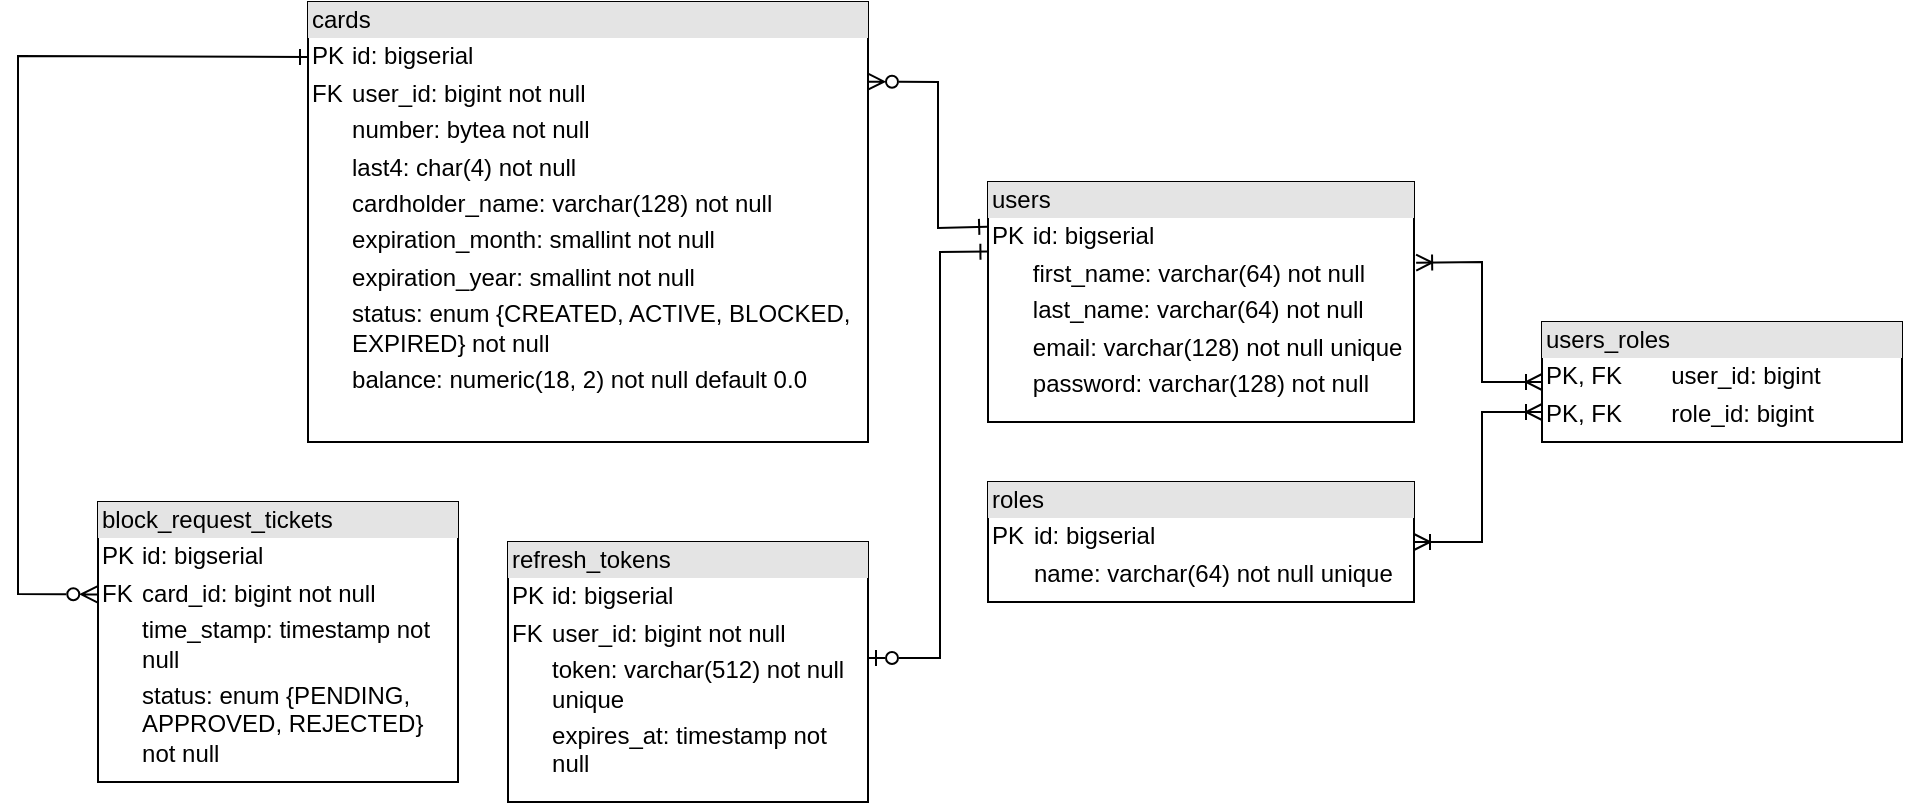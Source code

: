 <mxfile version="28.2.5">
  <diagram name="Страница — 1" id="SXoC0z6oiC8eo1iiEOM2">
    <mxGraphModel dx="2053" dy="662" grid="1" gridSize="10" guides="1" tooltips="1" connect="1" arrows="1" fold="1" page="1" pageScale="1" pageWidth="827" pageHeight="1169" math="0" shadow="0">
      <root>
        <mxCell id="0" />
        <mxCell id="1" parent="0" />
        <mxCell id="taiaCCv4Tr7rA3Act_Ue-1" value="&lt;div style=&quot;box-sizing: border-box; width: 100%; background: rgb(228, 228, 228); padding: 2px;&quot;&gt;users&lt;/div&gt;&lt;table style=&quot;width:100%;font-size:1em;&quot; cellpadding=&quot;2&quot; cellspacing=&quot;0&quot;&gt;&lt;tbody&gt;&lt;tr&gt;&lt;td&gt;PK&lt;/td&gt;&lt;td&gt;id: bigserial&lt;/td&gt;&lt;/tr&gt;&lt;tr&gt;&lt;td&gt;&lt;br&gt;&lt;/td&gt;&lt;td&gt;first_name: varchar(64) not null&lt;/td&gt;&lt;/tr&gt;&lt;tr&gt;&lt;td&gt;&lt;br&gt;&lt;/td&gt;&lt;td&gt;last_name: varchar(64) not null&lt;/td&gt;&lt;/tr&gt;&lt;tr&gt;&lt;td&gt;&lt;br&gt;&lt;/td&gt;&lt;td&gt;email: varchar(128) not null unique&lt;/td&gt;&lt;/tr&gt;&lt;tr&gt;&lt;td&gt;&lt;/td&gt;&lt;td&gt;password: varchar(128) not null&lt;/td&gt;&lt;/tr&gt;&lt;/tbody&gt;&lt;/table&gt;" style="verticalAlign=top;align=left;overflow=fill;html=1;whiteSpace=wrap;" parent="1" vertex="1">
          <mxGeometry x="355" y="110" width="213" height="120" as="geometry" />
        </mxCell>
        <mxCell id="taiaCCv4Tr7rA3Act_Ue-2" value="&lt;div style=&quot;box-sizing: border-box; width: 100%; background: rgb(228, 228, 228); padding: 2px;&quot;&gt;roles&lt;/div&gt;&lt;table style=&quot;width:100%;font-size:1em;&quot; cellpadding=&quot;2&quot; cellspacing=&quot;0&quot;&gt;&lt;tbody&gt;&lt;tr&gt;&lt;td&gt;PK&lt;/td&gt;&lt;td&gt;id: bigserial&lt;/td&gt;&lt;/tr&gt;&lt;tr&gt;&lt;td&gt;&lt;br&gt;&lt;/td&gt;&lt;td&gt;name: varchar(64) not null unique&lt;/td&gt;&lt;/tr&gt;&lt;tr&gt;&lt;td&gt;&lt;br&gt;&lt;/td&gt;&lt;td&gt;&lt;br&gt;&lt;/td&gt;&lt;/tr&gt;&lt;/tbody&gt;&lt;/table&gt;" style="verticalAlign=top;align=left;overflow=fill;html=1;whiteSpace=wrap;" parent="1" vertex="1">
          <mxGeometry x="355" y="260" width="213" height="60" as="geometry" />
        </mxCell>
        <mxCell id="taiaCCv4Tr7rA3Act_Ue-3" value="&lt;div style=&quot;box-sizing: border-box; width: 100%; background: rgb(228, 228, 228); padding: 2px;&quot;&gt;users_roles&lt;/div&gt;&lt;table style=&quot;width:100%;font-size:1em;&quot; cellpadding=&quot;2&quot; cellspacing=&quot;0&quot;&gt;&lt;tbody&gt;&lt;tr&gt;&lt;td&gt;PK, FK&lt;/td&gt;&lt;td&gt;user_id: bigint&lt;/td&gt;&lt;/tr&gt;&lt;tr&gt;&lt;td&gt;PK, FK&lt;/td&gt;&lt;td&gt;role_id: bigint&lt;/td&gt;&lt;/tr&gt;&lt;tr&gt;&lt;td&gt;&lt;/td&gt;&lt;td&gt;&lt;br&gt;&lt;/td&gt;&lt;/tr&gt;&lt;/tbody&gt;&lt;/table&gt;" style="verticalAlign=top;align=left;overflow=fill;html=1;whiteSpace=wrap;" parent="1" vertex="1">
          <mxGeometry x="632" y="180" width="180" height="60" as="geometry" />
        </mxCell>
        <mxCell id="taiaCCv4Tr7rA3Act_Ue-4" value="" style="endArrow=ERoneToMany;html=1;rounded=0;entryX=0;entryY=0.5;entryDx=0;entryDy=0;exitX=1.005;exitY=0.336;exitDx=0;exitDy=0;exitPerimeter=0;startArrow=ERoneToMany;startFill=0;endFill=0;" parent="1" source="taiaCCv4Tr7rA3Act_Ue-1" target="taiaCCv4Tr7rA3Act_Ue-3" edge="1">
          <mxGeometry width="50" height="50" relative="1" as="geometry">
            <mxPoint x="572" y="200" as="sourcePoint" />
            <mxPoint x="682" y="350" as="targetPoint" />
            <Array as="points">
              <mxPoint x="602" y="150" />
              <mxPoint x="602" y="210" />
            </Array>
          </mxGeometry>
        </mxCell>
        <mxCell id="taiaCCv4Tr7rA3Act_Ue-5" value="" style="endArrow=ERoneToMany;html=1;rounded=0;startArrow=ERoneToMany;startFill=0;endFill=0;exitX=1;exitY=0.5;exitDx=0;exitDy=0;entryX=0;entryY=0.75;entryDx=0;entryDy=0;" parent="1" source="taiaCCv4Tr7rA3Act_Ue-2" target="taiaCCv4Tr7rA3Act_Ue-3" edge="1">
          <mxGeometry width="50" height="50" relative="1" as="geometry">
            <mxPoint x="580" y="255" as="sourcePoint" />
            <mxPoint x="630" y="225" as="targetPoint" />
            <Array as="points">
              <mxPoint x="602" y="290" />
              <mxPoint x="602" y="225" />
            </Array>
          </mxGeometry>
        </mxCell>
        <mxCell id="taiaCCv4Tr7rA3Act_Ue-7" value="&lt;div style=&quot;box-sizing: border-box; width: 100%; background: rgb(228, 228, 228); padding: 2px;&quot;&gt;cards&lt;/div&gt;&lt;table style=&quot;width:100%;font-size:1em;&quot; cellpadding=&quot;2&quot; cellspacing=&quot;0&quot;&gt;&lt;tbody&gt;&lt;tr&gt;&lt;td&gt;PK&lt;/td&gt;&lt;td&gt;id: bigserial&lt;/td&gt;&lt;/tr&gt;&lt;tr&gt;&lt;td&gt;FK&lt;/td&gt;&lt;td&gt;user_id: bigint not null&lt;/td&gt;&lt;/tr&gt;&lt;tr&gt;&lt;td&gt;&lt;/td&gt;&lt;td&gt;number: bytea not null&lt;/td&gt;&lt;/tr&gt;&lt;tr&gt;&lt;td&gt;&lt;br&gt;&lt;/td&gt;&lt;td&gt;last4: char(4) not null&lt;/td&gt;&lt;/tr&gt;&lt;tr&gt;&lt;td&gt;&lt;br&gt;&lt;/td&gt;&lt;td&gt;cardholder_name: varchar(128) not null&lt;/td&gt;&lt;/tr&gt;&lt;tr&gt;&lt;td&gt;&lt;br&gt;&lt;/td&gt;&lt;td&gt;expiration_month: smallint not null&lt;/td&gt;&lt;/tr&gt;&lt;tr&gt;&lt;td&gt;&lt;br&gt;&lt;/td&gt;&lt;td&gt;expiration_year: smallint not null&lt;/td&gt;&lt;/tr&gt;&lt;tr&gt;&lt;td&gt;&lt;br&gt;&lt;/td&gt;&lt;td&gt;status: enum {CREATED, ACTIVE, BLOCKED, EXPIRED} not null&lt;/td&gt;&lt;/tr&gt;&lt;tr&gt;&lt;td&gt;&lt;br&gt;&lt;/td&gt;&lt;td&gt;balance: numeric(18, 2) not null default 0.0&lt;/td&gt;&lt;/tr&gt;&lt;/tbody&gt;&lt;/table&gt;" style="verticalAlign=top;align=left;overflow=fill;html=1;whiteSpace=wrap;" parent="1" vertex="1">
          <mxGeometry x="15" y="20" width="280" height="220" as="geometry" />
        </mxCell>
        <mxCell id="taiaCCv4Tr7rA3Act_Ue-9" value="" style="endArrow=ERone;html=1;rounded=0;entryX=-0.002;entryY=0.186;entryDx=0;entryDy=0;startArrow=ERzeroToMany;startFill=0;endFill=0;entryPerimeter=0;exitX=1;exitY=0.181;exitDx=0;exitDy=0;exitPerimeter=0;" parent="1" source="taiaCCv4Tr7rA3Act_Ue-7" target="taiaCCv4Tr7rA3Act_Ue-1" edge="1">
          <mxGeometry width="50" height="50" relative="1" as="geometry">
            <mxPoint x="300" y="60" as="sourcePoint" />
            <mxPoint x="442" y="280" as="targetPoint" />
            <Array as="points">
              <mxPoint x="330" y="60" />
              <mxPoint x="330" y="133" />
            </Array>
          </mxGeometry>
        </mxCell>
        <mxCell id="LUeeC5YiwZJBVhihtZ-n-1" value="&lt;div style=&quot;box-sizing: border-box; width: 100%; background: rgb(228, 228, 228); padding: 2px;&quot;&gt;refresh_tokens&lt;/div&gt;&lt;table style=&quot;width:100%;font-size:1em;&quot; cellpadding=&quot;2&quot; cellspacing=&quot;0&quot;&gt;&lt;tbody&gt;&lt;tr&gt;&lt;td&gt;PK&lt;/td&gt;&lt;td&gt;id: bigserial&lt;/td&gt;&lt;/tr&gt;&lt;tr&gt;&lt;td&gt;FK&lt;/td&gt;&lt;td&gt;user_id: bigint not null&lt;/td&gt;&lt;/tr&gt;&lt;tr&gt;&lt;td&gt;&lt;/td&gt;&lt;td&gt;token: varchar(512) not null unique&lt;/td&gt;&lt;/tr&gt;&lt;tr&gt;&lt;td&gt;&lt;br&gt;&lt;/td&gt;&lt;td&gt;expires_at: timestamp not null&lt;/td&gt;&lt;/tr&gt;&lt;/tbody&gt;&lt;/table&gt;" style="verticalAlign=top;align=left;overflow=fill;html=1;whiteSpace=wrap;" parent="1" vertex="1">
          <mxGeometry x="115" y="290" width="180" height="130" as="geometry" />
        </mxCell>
        <mxCell id="LUeeC5YiwZJBVhihtZ-n-2" value="" style="endArrow=ERone;html=1;rounded=0;entryX=0.001;entryY=0.29;entryDx=0;entryDy=0;entryPerimeter=0;startArrow=ERzeroToOne;startFill=0;endFill=0;exitX=1;exitY=0.446;exitDx=0;exitDy=0;exitPerimeter=0;" parent="1" source="LUeeC5YiwZJBVhihtZ-n-1" target="taiaCCv4Tr7rA3Act_Ue-1" edge="1">
          <mxGeometry width="50" height="50" relative="1" as="geometry">
            <mxPoint x="300" y="293" as="sourcePoint" />
            <mxPoint x="440" y="230" as="targetPoint" />
            <Array as="points">
              <mxPoint x="331" y="348" />
              <mxPoint x="331" y="145" />
            </Array>
          </mxGeometry>
        </mxCell>
        <mxCell id="3ID1F8Q5ZKtAskaUcmvC-1" value="&lt;div style=&quot;box-sizing: border-box; width: 100%; background: rgb(228, 228, 228); padding: 2px;&quot;&gt;block_request_tickets&lt;/div&gt;&lt;table style=&quot;width:100%;font-size:1em;&quot; cellpadding=&quot;2&quot; cellspacing=&quot;0&quot;&gt;&lt;tbody&gt;&lt;tr&gt;&lt;td&gt;PK&lt;/td&gt;&lt;td&gt;id: bigserial&lt;/td&gt;&lt;/tr&gt;&lt;tr&gt;&lt;td&gt;FK&lt;/td&gt;&lt;td&gt;card_id: bigint not null&lt;/td&gt;&lt;/tr&gt;&lt;tr&gt;&lt;td&gt;&lt;/td&gt;&lt;td&gt;time_stamp: timestamp not null&lt;/td&gt;&lt;/tr&gt;&lt;tr&gt;&lt;td&gt;&lt;br&gt;&lt;/td&gt;&lt;td&gt;status: enum {PENDING, APPROVED, REJECTED} not null&lt;/td&gt;&lt;/tr&gt;&lt;/tbody&gt;&lt;/table&gt;" style="verticalAlign=top;align=left;overflow=fill;html=1;whiteSpace=wrap;" vertex="1" parent="1">
          <mxGeometry x="-90" y="270" width="180" height="140" as="geometry" />
        </mxCell>
        <mxCell id="3ID1F8Q5ZKtAskaUcmvC-2" value="" style="endArrow=ERone;html=1;rounded=0;entryX=0;entryY=0.125;entryDx=0;entryDy=0;entryPerimeter=0;exitX=-0.002;exitY=0.33;exitDx=0;exitDy=0;exitPerimeter=0;endFill=0;startArrow=ERzeroToMany;startFill=0;" edge="1" parent="1" source="3ID1F8Q5ZKtAskaUcmvC-1" target="taiaCCv4Tr7rA3Act_Ue-7">
          <mxGeometry width="50" height="50" relative="1" as="geometry">
            <mxPoint x="-110" y="170" as="sourcePoint" />
            <mxPoint x="-190" y="130" as="targetPoint" />
            <Array as="points">
              <mxPoint x="-130" y="316" />
              <mxPoint x="-130" y="47" />
            </Array>
          </mxGeometry>
        </mxCell>
      </root>
    </mxGraphModel>
  </diagram>
</mxfile>
